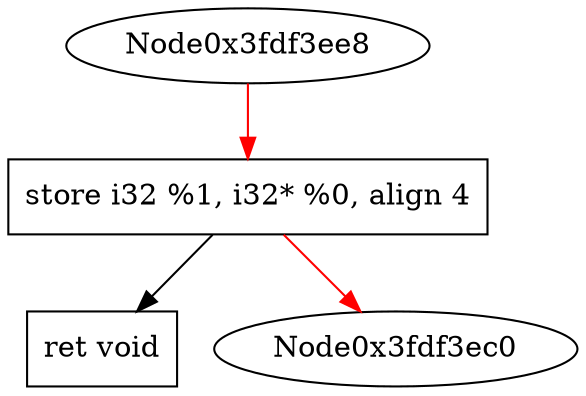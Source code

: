 digraph "DFG for '_ssdm_op_Write.ap_auto.i32P0A' function" {
	Node0x3fd9a730[shape=record, label="  store i32 %1, i32* %0, align 4"];
	Node0x3fdf5ab0[shape=record, label="  ret void"];
	Node0x3fd9a730 -> Node0x3fdf5ab0
edge [color=red]
	Node0x3fdf3ee8 -> Node0x3fd9a730
	Node0x3fd9a730 -> Node0x3fdf3ec0
}
